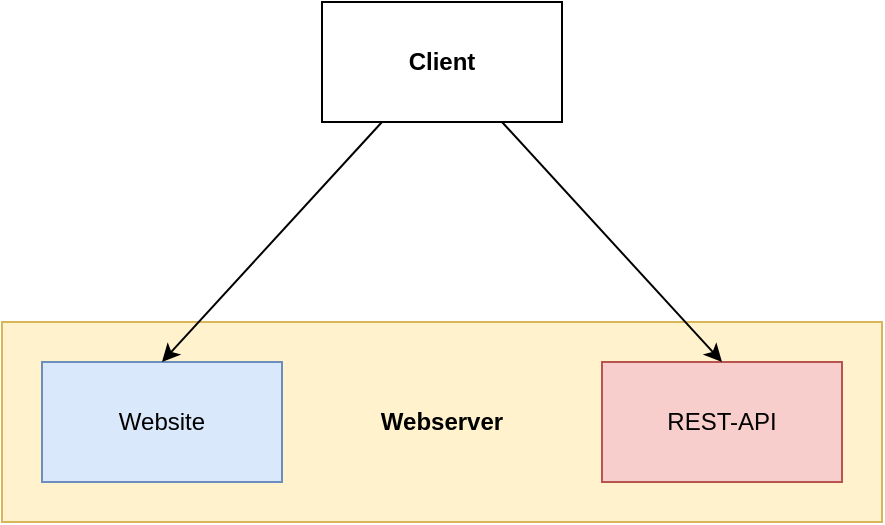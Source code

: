 <mxfile version="13.0.3" type="device"><diagram id="SPQdxhOi49HTrwqnMlsa" name="Page-1"><mxGraphModel dx="1086" dy="966" grid="1" gridSize="10" guides="1" tooltips="1" connect="1" arrows="1" fold="1" page="1" pageScale="1" pageWidth="827" pageHeight="1169" math="0" shadow="0"><root><mxCell id="0"/><mxCell id="1" parent="0"/><mxCell id="dFhMzg4ijTmrGDq2MQFG-2" value="Webserver" style="rounded=0;whiteSpace=wrap;html=1;fillColor=#fff2cc;strokeColor=#d6b656;fontStyle=1" vertex="1" parent="1"><mxGeometry x="120" y="200" width="440" height="100" as="geometry"/></mxCell><mxCell id="dFhMzg4ijTmrGDq2MQFG-3" value="Website" style="rounded=0;whiteSpace=wrap;html=1;fillColor=#dae8fc;strokeColor=#6c8ebf;" vertex="1" parent="1"><mxGeometry x="140" y="220" width="120" height="60" as="geometry"/></mxCell><mxCell id="dFhMzg4ijTmrGDq2MQFG-4" value="REST-API" style="rounded=0;whiteSpace=wrap;html=1;fillColor=#f8cecc;strokeColor=#b85450;" vertex="1" parent="1"><mxGeometry x="420" y="220" width="120" height="60" as="geometry"/></mxCell><mxCell id="dFhMzg4ijTmrGDq2MQFG-5" value="Client" style="rounded=0;whiteSpace=wrap;html=1;fontStyle=1" vertex="1" parent="1"><mxGeometry x="280" y="40" width="120" height="60" as="geometry"/></mxCell><mxCell id="dFhMzg4ijTmrGDq2MQFG-6" value="" style="endArrow=classic;html=1;entryX=0.5;entryY=0;entryDx=0;entryDy=0;exitX=0.25;exitY=1;exitDx=0;exitDy=0;" edge="1" parent="1" source="dFhMzg4ijTmrGDq2MQFG-5" target="dFhMzg4ijTmrGDq2MQFG-3"><mxGeometry width="50" height="50" relative="1" as="geometry"><mxPoint x="240" y="180" as="sourcePoint"/><mxPoint x="290" y="130" as="targetPoint"/></mxGeometry></mxCell><mxCell id="dFhMzg4ijTmrGDq2MQFG-7" value="" style="endArrow=classic;html=1;entryX=0.5;entryY=0;entryDx=0;entryDy=0;exitX=0.75;exitY=1;exitDx=0;exitDy=0;" edge="1" parent="1" source="dFhMzg4ijTmrGDq2MQFG-5" target="dFhMzg4ijTmrGDq2MQFG-4"><mxGeometry width="50" height="50" relative="1" as="geometry"><mxPoint x="330" y="170" as="sourcePoint"/><mxPoint x="380" y="120" as="targetPoint"/></mxGeometry></mxCell></root></mxGraphModel></diagram></mxfile>